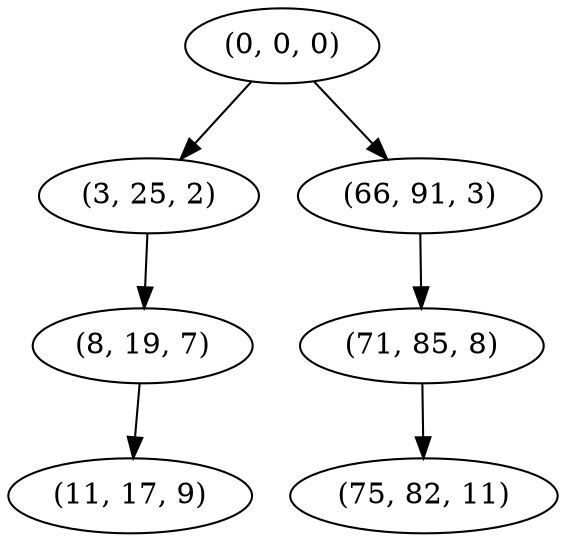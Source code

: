 digraph tree {
    "(0, 0, 0)";
    "(3, 25, 2)";
    "(8, 19, 7)";
    "(11, 17, 9)";
    "(66, 91, 3)";
    "(71, 85, 8)";
    "(75, 82, 11)";
    "(0, 0, 0)" -> "(3, 25, 2)";
    "(0, 0, 0)" -> "(66, 91, 3)";
    "(3, 25, 2)" -> "(8, 19, 7)";
    "(8, 19, 7)" -> "(11, 17, 9)";
    "(66, 91, 3)" -> "(71, 85, 8)";
    "(71, 85, 8)" -> "(75, 82, 11)";
}
